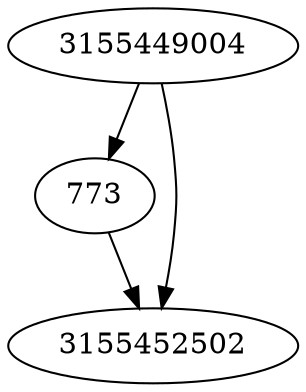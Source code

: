 strict digraph  {
3155449004;
773;
3155452502;
3155449004 -> 3155452502;
3155449004 -> 773;
773 -> 3155452502;
}
